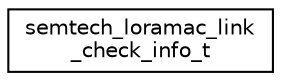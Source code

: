 digraph "Graphical Class Hierarchy"
{
 // LATEX_PDF_SIZE
  edge [fontname="Helvetica",fontsize="10",labelfontname="Helvetica",labelfontsize="10"];
  node [fontname="Helvetica",fontsize="10",shape=record];
  rankdir="LR";
  Node0 [label="semtech_loramac_link\l_check_info_t",height=0.2,width=0.4,color="black", fillcolor="white", style="filled",URL="$structsemtech__loramac__link__check__info__t.html",tooltip="LoRaMAC link check information."];
}
